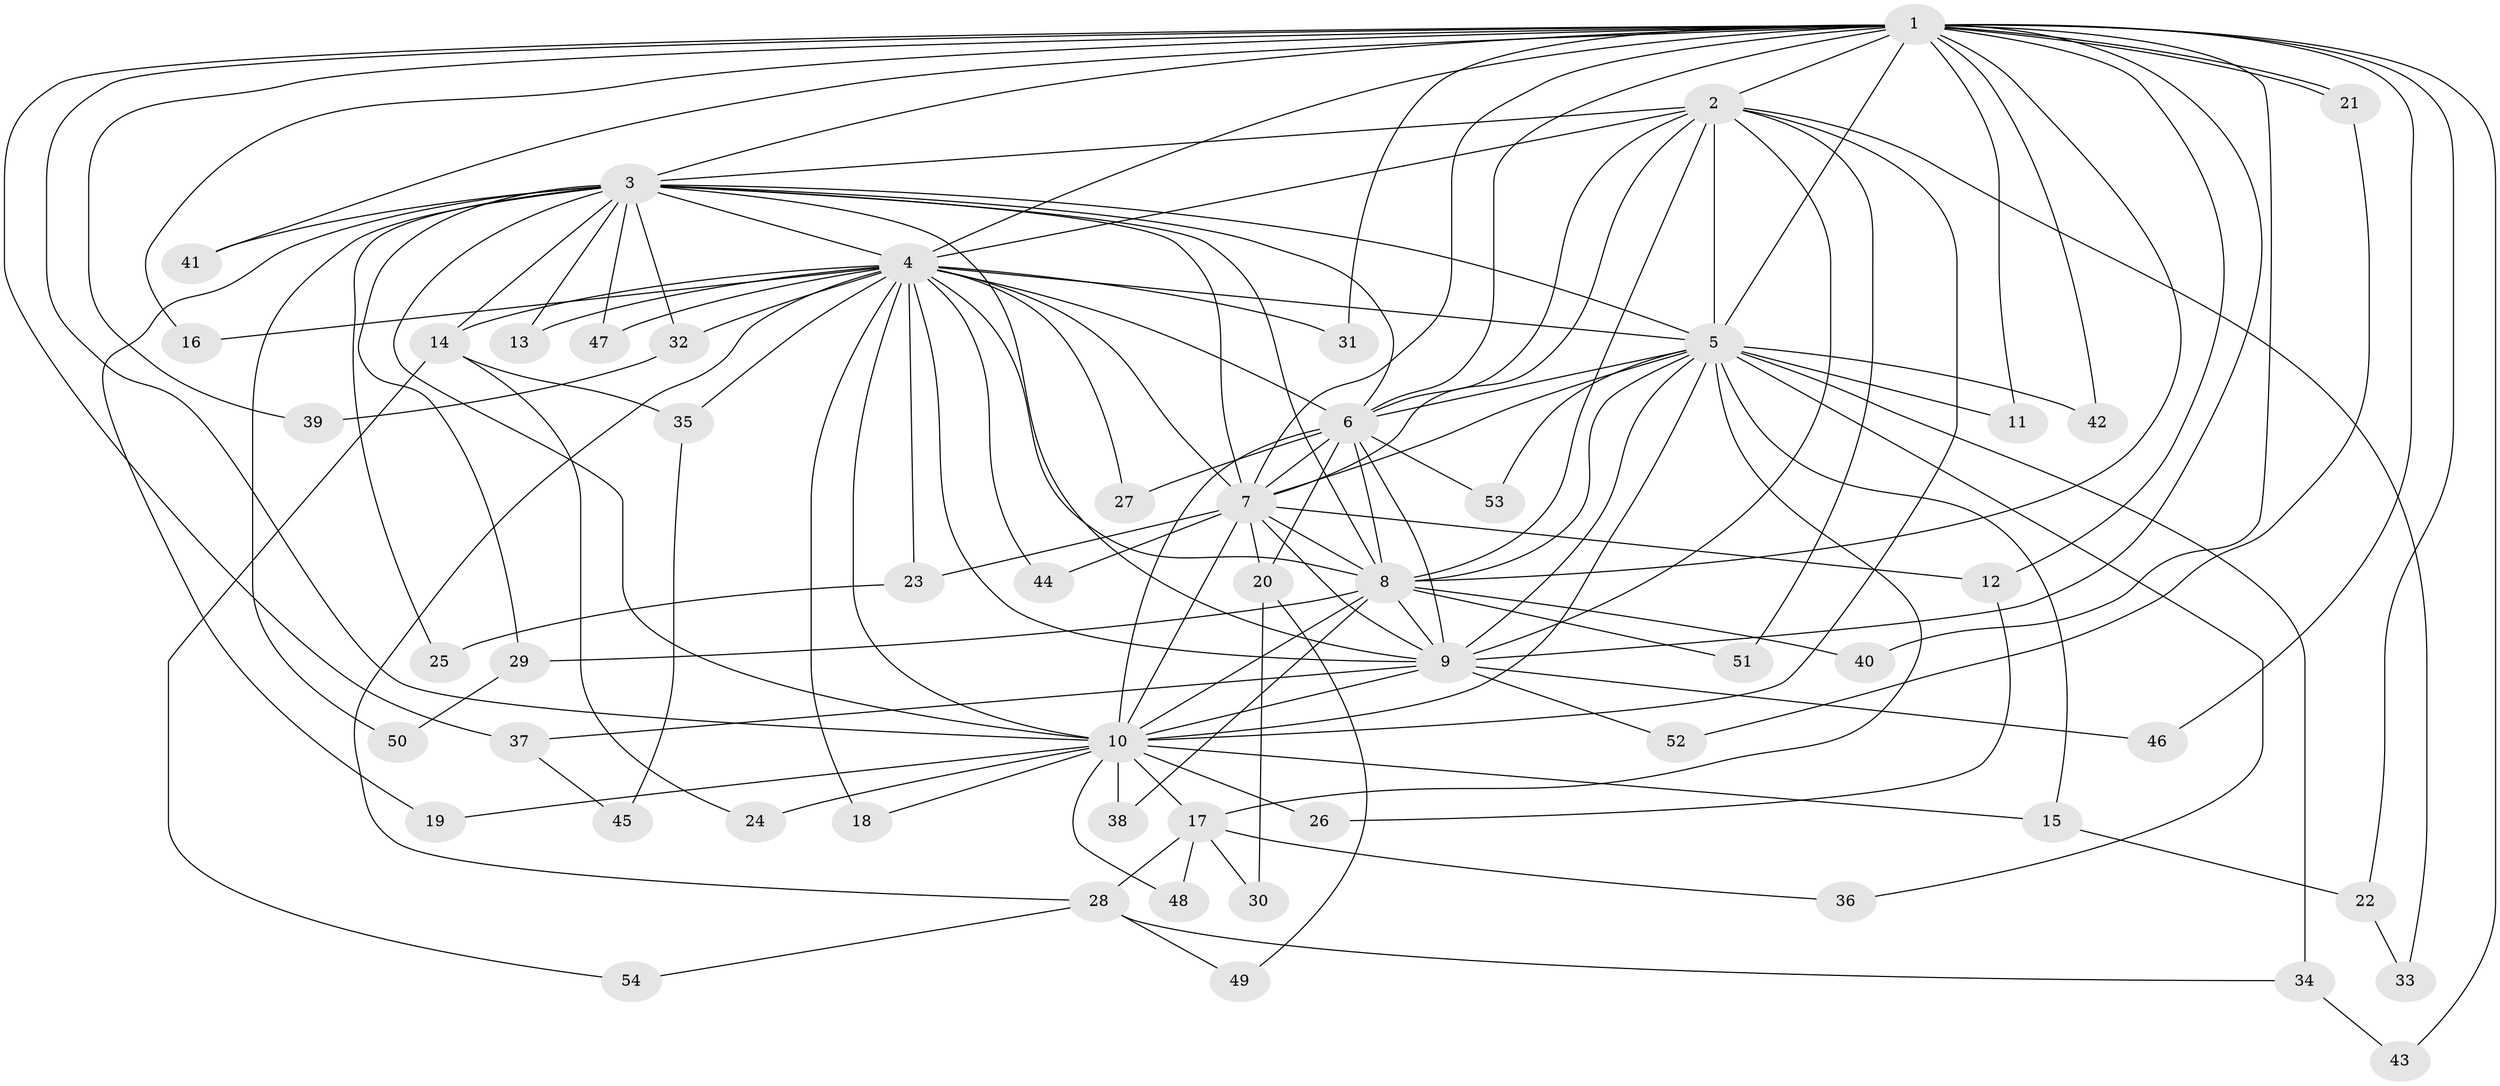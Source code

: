 // coarse degree distribution, {19: 0.02631578947368421, 9: 0.05263157894736842, 14: 0.02631578947368421, 15: 0.02631578947368421, 12: 0.02631578947368421, 13: 0.02631578947368421, 2: 0.5263157894736842, 3: 0.21052631578947367, 5: 0.02631578947368421, 6: 0.02631578947368421, 4: 0.02631578947368421}
// Generated by graph-tools (version 1.1) at 2025/49/03/04/25 22:49:27]
// undirected, 54 vertices, 133 edges
graph export_dot {
  node [color=gray90,style=filled];
  1;
  2;
  3;
  4;
  5;
  6;
  7;
  8;
  9;
  10;
  11;
  12;
  13;
  14;
  15;
  16;
  17;
  18;
  19;
  20;
  21;
  22;
  23;
  24;
  25;
  26;
  27;
  28;
  29;
  30;
  31;
  32;
  33;
  34;
  35;
  36;
  37;
  38;
  39;
  40;
  41;
  42;
  43;
  44;
  45;
  46;
  47;
  48;
  49;
  50;
  51;
  52;
  53;
  54;
  1 -- 2;
  1 -- 3;
  1 -- 4;
  1 -- 5;
  1 -- 6;
  1 -- 7;
  1 -- 8;
  1 -- 9;
  1 -- 10;
  1 -- 11;
  1 -- 12;
  1 -- 16;
  1 -- 21;
  1 -- 21;
  1 -- 22;
  1 -- 31;
  1 -- 37;
  1 -- 39;
  1 -- 40;
  1 -- 41;
  1 -- 42;
  1 -- 43;
  1 -- 46;
  2 -- 3;
  2 -- 4;
  2 -- 5;
  2 -- 6;
  2 -- 7;
  2 -- 8;
  2 -- 9;
  2 -- 10;
  2 -- 33;
  2 -- 51;
  3 -- 4;
  3 -- 5;
  3 -- 6;
  3 -- 7;
  3 -- 8;
  3 -- 9;
  3 -- 10;
  3 -- 13;
  3 -- 14;
  3 -- 19;
  3 -- 25;
  3 -- 29;
  3 -- 32;
  3 -- 41;
  3 -- 47;
  3 -- 50;
  4 -- 5;
  4 -- 6;
  4 -- 7;
  4 -- 8;
  4 -- 9;
  4 -- 10;
  4 -- 13;
  4 -- 14;
  4 -- 16;
  4 -- 18;
  4 -- 23;
  4 -- 27;
  4 -- 28;
  4 -- 31;
  4 -- 32;
  4 -- 35;
  4 -- 44;
  4 -- 47;
  5 -- 6;
  5 -- 7;
  5 -- 8;
  5 -- 9;
  5 -- 10;
  5 -- 11;
  5 -- 15;
  5 -- 17;
  5 -- 34;
  5 -- 36;
  5 -- 42;
  5 -- 53;
  6 -- 7;
  6 -- 8;
  6 -- 9;
  6 -- 10;
  6 -- 20;
  6 -- 27;
  6 -- 53;
  7 -- 8;
  7 -- 9;
  7 -- 10;
  7 -- 12;
  7 -- 20;
  7 -- 23;
  7 -- 44;
  8 -- 9;
  8 -- 10;
  8 -- 29;
  8 -- 38;
  8 -- 40;
  8 -- 51;
  9 -- 10;
  9 -- 37;
  9 -- 46;
  9 -- 52;
  10 -- 15;
  10 -- 17;
  10 -- 18;
  10 -- 19;
  10 -- 24;
  10 -- 26;
  10 -- 38;
  10 -- 48;
  12 -- 26;
  14 -- 24;
  14 -- 35;
  14 -- 54;
  15 -- 22;
  17 -- 28;
  17 -- 30;
  17 -- 36;
  17 -- 48;
  20 -- 30;
  20 -- 49;
  21 -- 52;
  22 -- 33;
  23 -- 25;
  28 -- 34;
  28 -- 49;
  28 -- 54;
  29 -- 50;
  32 -- 39;
  34 -- 43;
  35 -- 45;
  37 -- 45;
}
